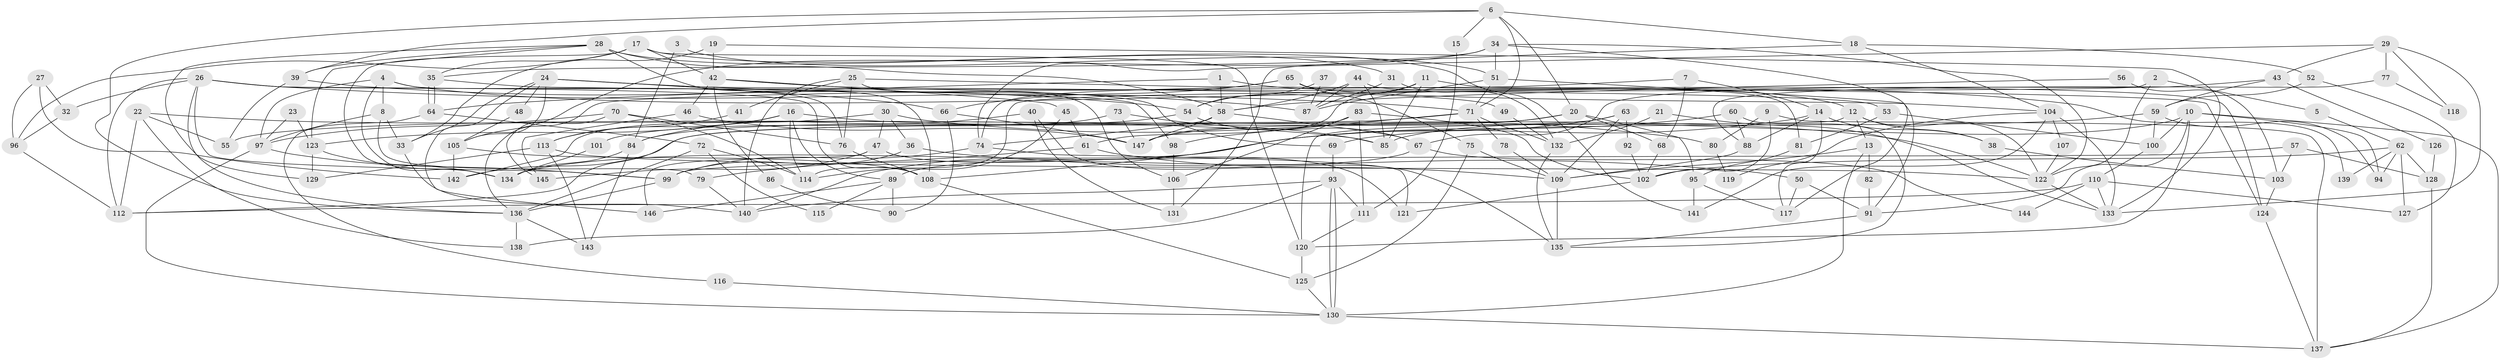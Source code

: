 // coarse degree distribution, {6: 0.16129032258064516, 3: 0.11827956989247312, 5: 0.22580645161290322, 7: 0.12903225806451613, 2: 0.11827956989247312, 8: 0.0967741935483871, 4: 0.12903225806451613, 9: 0.021505376344086023}
// Generated by graph-tools (version 1.1) at 2025/23/03/03/25 07:23:56]
// undirected, 147 vertices, 294 edges
graph export_dot {
graph [start="1"]
  node [color=gray90,style=filled];
  1;
  2;
  3;
  4;
  5;
  6;
  7;
  8;
  9;
  10;
  11;
  12;
  13;
  14;
  15;
  16;
  17;
  18;
  19;
  20;
  21;
  22;
  23;
  24;
  25;
  26;
  27;
  28;
  29;
  30;
  31;
  32;
  33;
  34;
  35;
  36;
  37;
  38;
  39;
  40;
  41;
  42;
  43;
  44;
  45;
  46;
  47;
  48;
  49;
  50;
  51;
  52;
  53;
  54;
  55;
  56;
  57;
  58;
  59;
  60;
  61;
  62;
  63;
  64;
  65;
  66;
  67;
  68;
  69;
  70;
  71;
  72;
  73;
  74;
  75;
  76;
  77;
  78;
  79;
  80;
  81;
  82;
  83;
  84;
  85;
  86;
  87;
  88;
  89;
  90;
  91;
  92;
  93;
  94;
  95;
  96;
  97;
  98;
  99;
  100;
  101;
  102;
  103;
  104;
  105;
  106;
  107;
  108;
  109;
  110;
  111;
  112;
  113;
  114;
  115;
  116;
  117;
  118;
  119;
  120;
  121;
  122;
  123;
  124;
  125;
  126;
  127;
  128;
  129;
  130;
  131;
  132;
  133;
  134;
  135;
  136;
  137;
  138;
  139;
  140;
  141;
  142;
  143;
  144;
  145;
  146;
  147;
  1 -- 58;
  1 -- 12;
  1 -- 64;
  2 -- 114;
  2 -- 122;
  2 -- 5;
  3 -- 84;
  3 -- 51;
  4 -- 8;
  4 -- 76;
  4 -- 97;
  4 -- 134;
  4 -- 139;
  5 -- 62;
  6 -- 20;
  6 -- 71;
  6 -- 15;
  6 -- 18;
  6 -- 39;
  6 -- 136;
  7 -- 14;
  7 -- 136;
  7 -- 68;
  8 -- 97;
  8 -- 33;
  8 -- 79;
  9 -- 137;
  9 -- 102;
  9 -- 80;
  10 -- 94;
  10 -- 120;
  10 -- 85;
  10 -- 91;
  10 -- 100;
  10 -- 137;
  11 -- 85;
  11 -- 124;
  11 -- 54;
  11 -- 61;
  12 -- 120;
  12 -- 13;
  12 -- 38;
  12 -- 122;
  13 -- 130;
  13 -- 109;
  13 -- 82;
  14 -- 134;
  14 -- 117;
  14 -- 38;
  14 -- 88;
  15 -- 111;
  16 -- 113;
  16 -- 123;
  16 -- 89;
  16 -- 114;
  16 -- 122;
  17 -- 42;
  17 -- 35;
  17 -- 96;
  17 -- 120;
  17 -- 134;
  17 -- 141;
  18 -- 104;
  18 -- 52;
  18 -- 131;
  19 -- 33;
  19 -- 133;
  19 -- 42;
  20 -- 55;
  20 -- 147;
  20 -- 68;
  20 -- 95;
  21 -- 132;
  21 -- 133;
  22 -- 85;
  22 -- 112;
  22 -- 55;
  22 -- 138;
  23 -- 123;
  23 -- 97;
  24 -- 66;
  24 -- 87;
  24 -- 33;
  24 -- 48;
  24 -- 69;
  24 -- 105;
  24 -- 146;
  25 -- 140;
  25 -- 124;
  25 -- 41;
  25 -- 76;
  25 -- 106;
  26 -- 108;
  26 -- 136;
  26 -- 32;
  26 -- 53;
  26 -- 71;
  26 -- 99;
  26 -- 112;
  27 -- 142;
  27 -- 32;
  27 -- 96;
  28 -- 129;
  28 -- 39;
  28 -- 31;
  28 -- 58;
  28 -- 108;
  28 -- 123;
  29 -- 133;
  29 -- 74;
  29 -- 43;
  29 -- 77;
  29 -- 118;
  30 -- 36;
  30 -- 47;
  30 -- 80;
  30 -- 142;
  31 -- 87;
  31 -- 132;
  32 -- 96;
  33 -- 140;
  34 -- 105;
  34 -- 122;
  34 -- 35;
  34 -- 51;
  34 -- 117;
  35 -- 64;
  35 -- 64;
  35 -- 98;
  36 -- 50;
  36 -- 99;
  37 -- 87;
  37 -- 54;
  38 -- 103;
  39 -- 54;
  39 -- 55;
  40 -- 131;
  40 -- 135;
  40 -- 84;
  41 -- 113;
  42 -- 45;
  42 -- 46;
  42 -- 49;
  42 -- 86;
  43 -- 67;
  43 -- 59;
  43 -- 126;
  44 -- 58;
  44 -- 81;
  44 -- 85;
  44 -- 87;
  45 -- 114;
  45 -- 61;
  46 -- 147;
  46 -- 145;
  47 -- 146;
  47 -- 145;
  47 -- 121;
  48 -- 105;
  49 -- 132;
  50 -- 91;
  50 -- 117;
  51 -- 71;
  51 -- 87;
  51 -- 91;
  52 -- 59;
  52 -- 127;
  53 -- 100;
  53 -- 81;
  54 -- 84;
  54 -- 67;
  56 -- 103;
  56 -- 58;
  57 -- 128;
  57 -- 99;
  57 -- 103;
  58 -- 74;
  58 -- 67;
  58 -- 147;
  59 -- 69;
  59 -- 94;
  59 -- 100;
  60 -- 140;
  60 -- 135;
  60 -- 88;
  61 -- 109;
  61 -- 79;
  62 -- 127;
  62 -- 102;
  62 -- 94;
  62 -- 128;
  62 -- 139;
  63 -- 142;
  63 -- 109;
  63 -- 92;
  63 -- 108;
  64 -- 72;
  64 -- 116;
  65 -- 75;
  65 -- 74;
  65 -- 66;
  65 -- 104;
  66 -- 147;
  66 -- 90;
  67 -- 89;
  67 -- 144;
  68 -- 102;
  69 -- 93;
  70 -- 76;
  70 -- 114;
  70 -- 97;
  70 -- 145;
  71 -- 112;
  71 -- 78;
  71 -- 98;
  71 -- 132;
  72 -- 136;
  72 -- 114;
  72 -- 115;
  73 -- 147;
  73 -- 85;
  73 -- 101;
  74 -- 121;
  74 -- 99;
  75 -- 125;
  75 -- 109;
  76 -- 108;
  77 -- 88;
  77 -- 118;
  78 -- 109;
  79 -- 140;
  80 -- 119;
  81 -- 95;
  82 -- 91;
  83 -- 111;
  83 -- 106;
  83 -- 102;
  83 -- 147;
  84 -- 134;
  84 -- 143;
  86 -- 90;
  88 -- 109;
  89 -- 90;
  89 -- 115;
  89 -- 146;
  91 -- 135;
  92 -- 102;
  93 -- 130;
  93 -- 130;
  93 -- 138;
  93 -- 111;
  93 -- 140;
  95 -- 141;
  95 -- 117;
  96 -- 112;
  97 -- 99;
  97 -- 130;
  98 -- 106;
  99 -- 136;
  100 -- 110;
  101 -- 134;
  102 -- 121;
  103 -- 124;
  104 -- 133;
  104 -- 107;
  104 -- 119;
  104 -- 141;
  105 -- 108;
  105 -- 142;
  106 -- 131;
  107 -- 122;
  108 -- 125;
  109 -- 135;
  110 -- 112;
  110 -- 127;
  110 -- 133;
  110 -- 144;
  111 -- 120;
  113 -- 143;
  113 -- 122;
  113 -- 129;
  116 -- 130;
  120 -- 125;
  122 -- 133;
  123 -- 134;
  123 -- 129;
  124 -- 137;
  125 -- 130;
  126 -- 128;
  128 -- 137;
  130 -- 137;
  132 -- 135;
  136 -- 138;
  136 -- 143;
}
